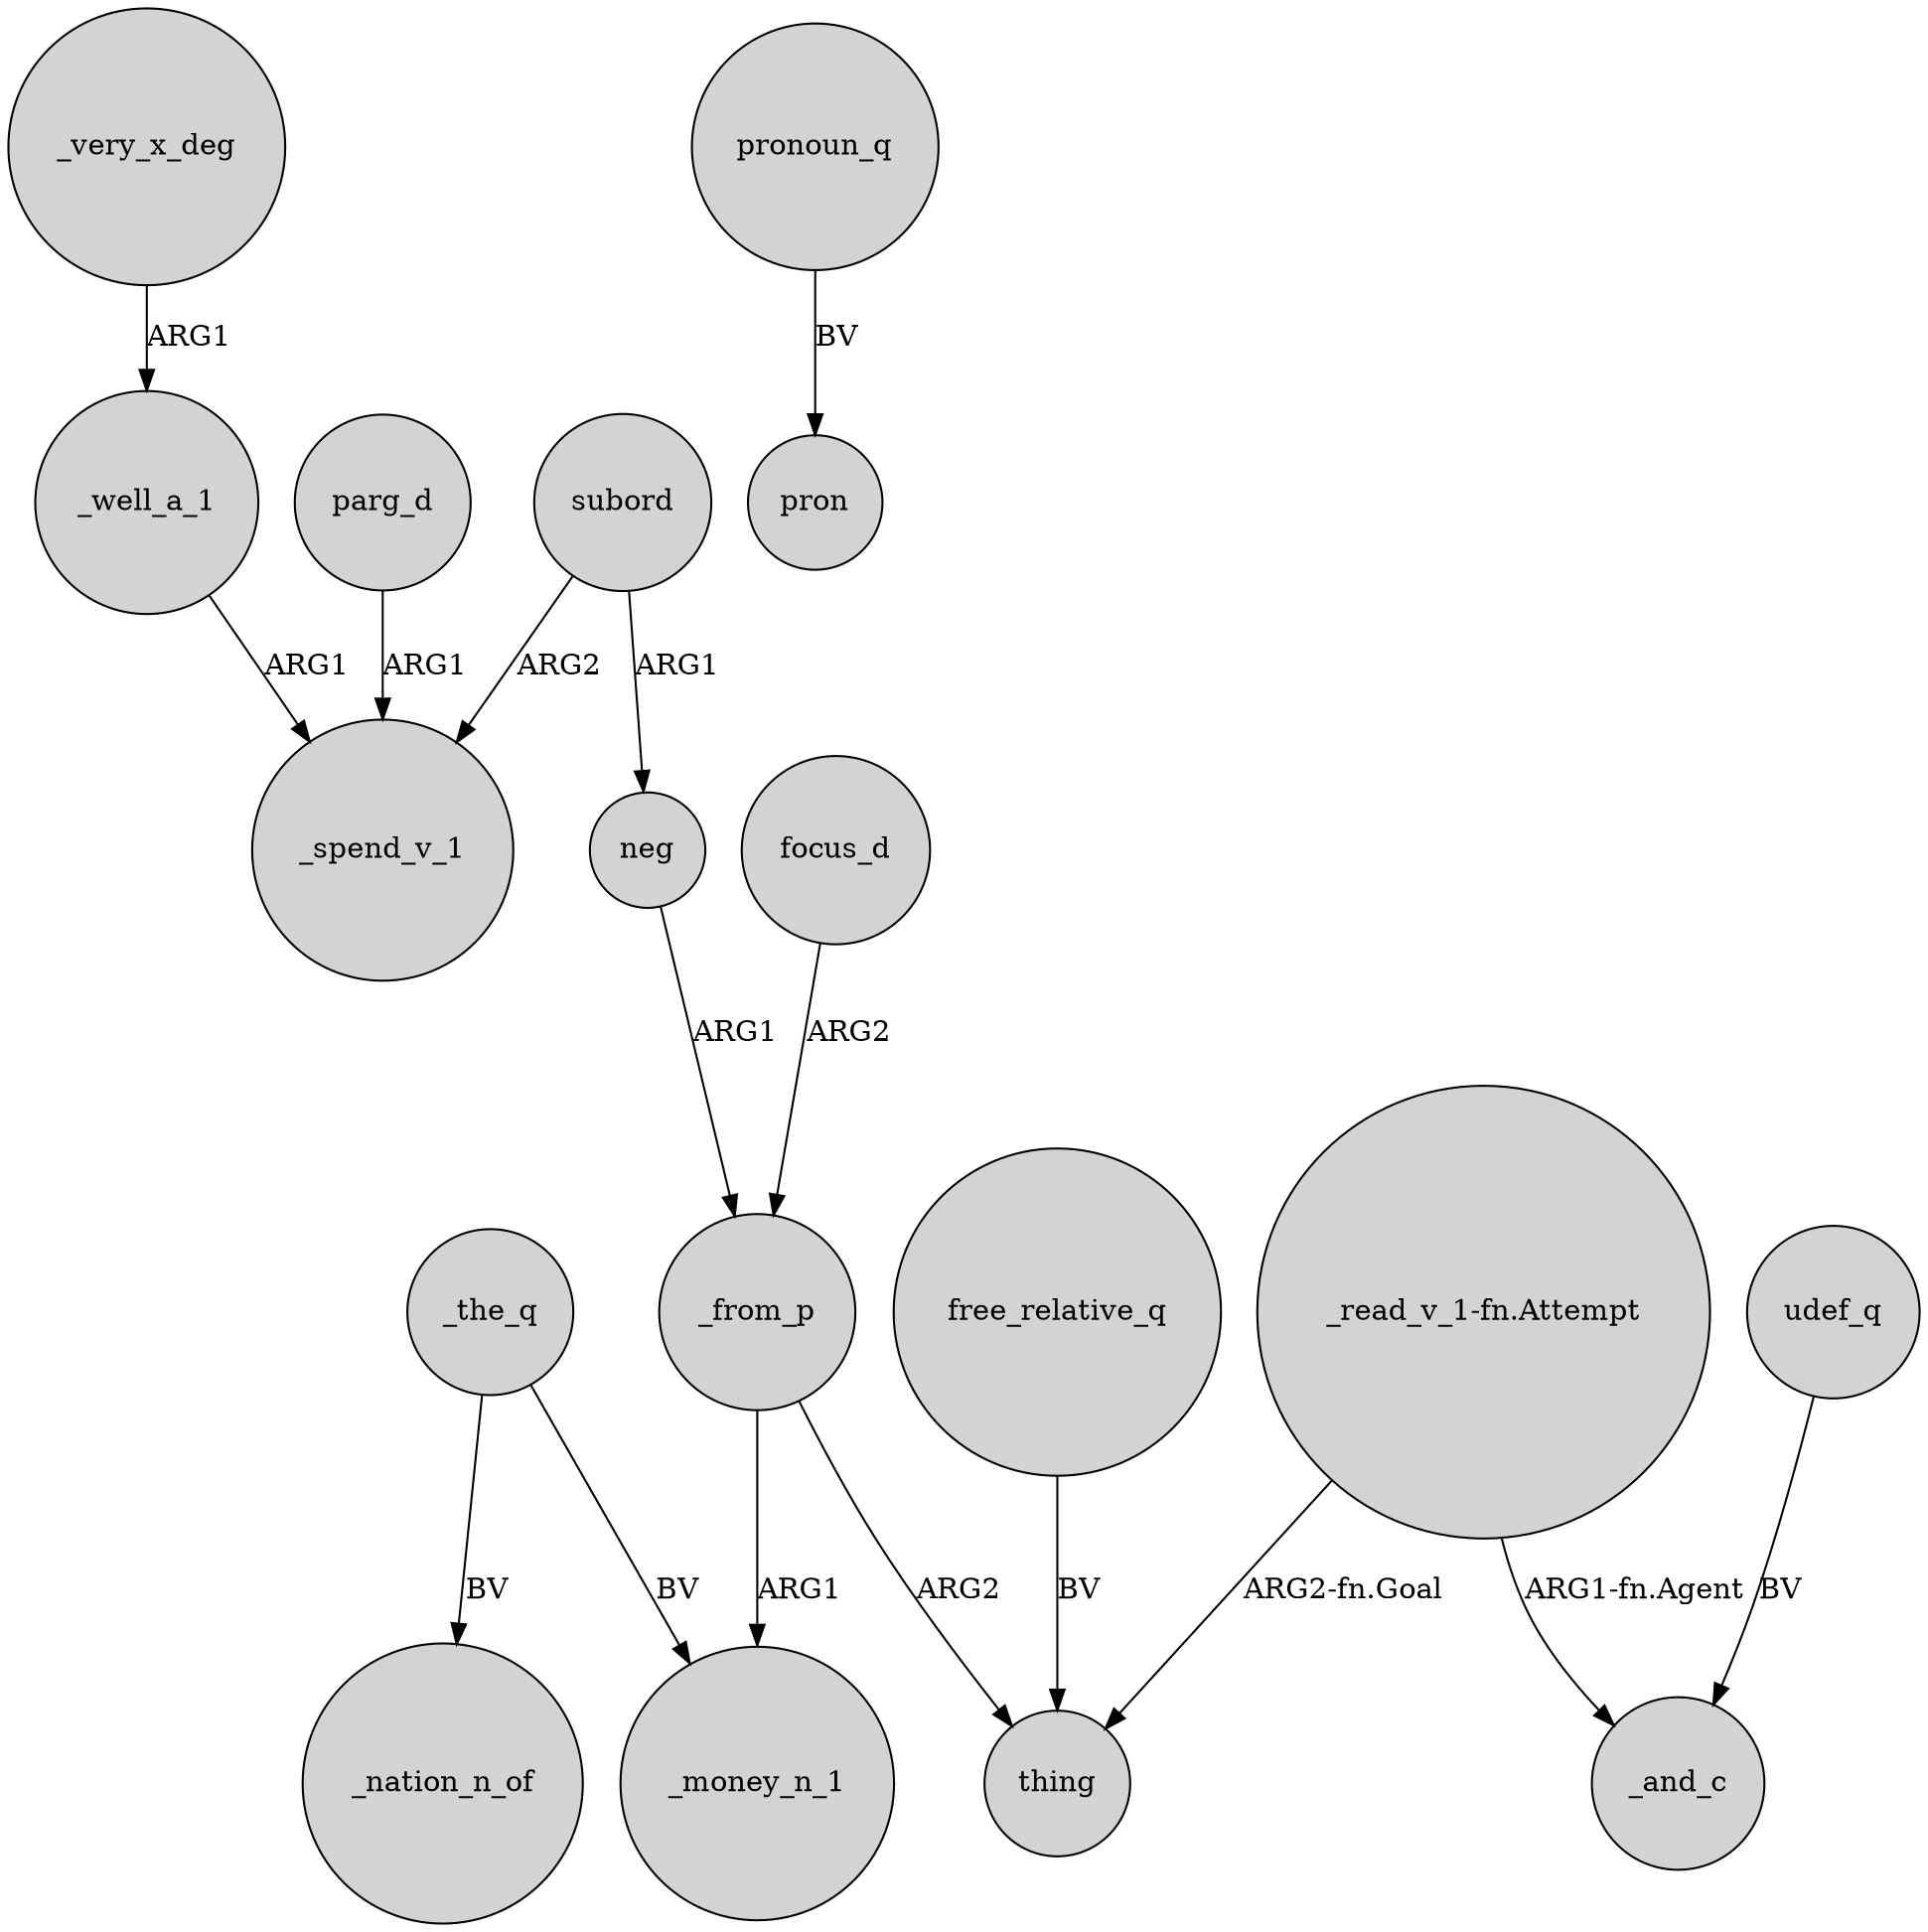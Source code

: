 digraph {
	node [shape=circle style=filled]
	_very_x_deg -> _well_a_1 [label=ARG1]
	_the_q -> _money_n_1 [label=BV]
	"_read_v_1-fn.Attempt" -> _and_c [label="ARG1-fn.Agent"]
	udef_q -> _and_c [label=BV]
	_from_p -> thing [label=ARG2]
	_from_p -> _money_n_1 [label=ARG1]
	free_relative_q -> thing [label=BV]
	subord -> neg [label=ARG1]
	focus_d -> _from_p [label=ARG2]
	pronoun_q -> pron [label=BV]
	parg_d -> _spend_v_1 [label=ARG1]
	neg -> _from_p [label=ARG1]
	_the_q -> _nation_n_of [label=BV]
	_well_a_1 -> _spend_v_1 [label=ARG1]
	subord -> _spend_v_1 [label=ARG2]
	"_read_v_1-fn.Attempt" -> thing [label="ARG2-fn.Goal"]
}
